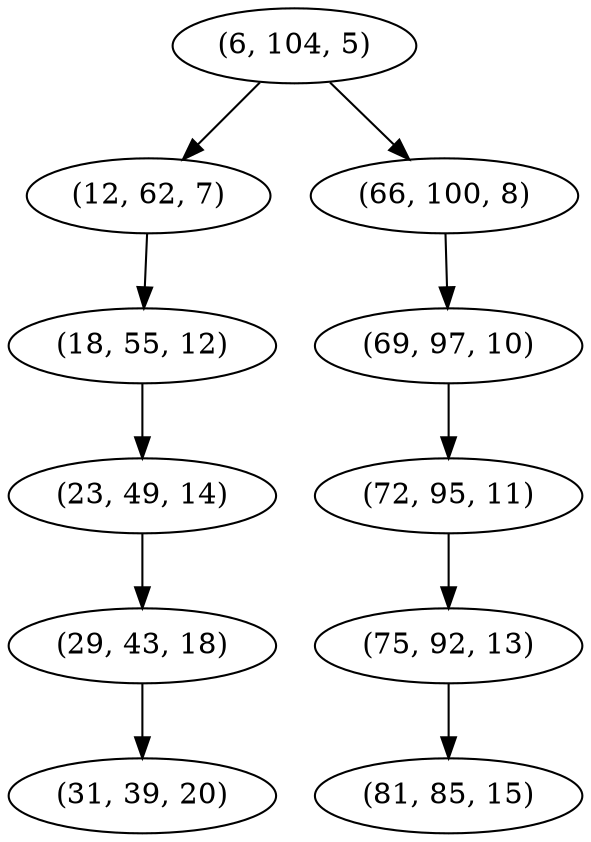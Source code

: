 digraph tree {
    "(6, 104, 5)";
    "(12, 62, 7)";
    "(18, 55, 12)";
    "(23, 49, 14)";
    "(29, 43, 18)";
    "(31, 39, 20)";
    "(66, 100, 8)";
    "(69, 97, 10)";
    "(72, 95, 11)";
    "(75, 92, 13)";
    "(81, 85, 15)";
    "(6, 104, 5)" -> "(12, 62, 7)";
    "(6, 104, 5)" -> "(66, 100, 8)";
    "(12, 62, 7)" -> "(18, 55, 12)";
    "(18, 55, 12)" -> "(23, 49, 14)";
    "(23, 49, 14)" -> "(29, 43, 18)";
    "(29, 43, 18)" -> "(31, 39, 20)";
    "(66, 100, 8)" -> "(69, 97, 10)";
    "(69, 97, 10)" -> "(72, 95, 11)";
    "(72, 95, 11)" -> "(75, 92, 13)";
    "(75, 92, 13)" -> "(81, 85, 15)";
}

